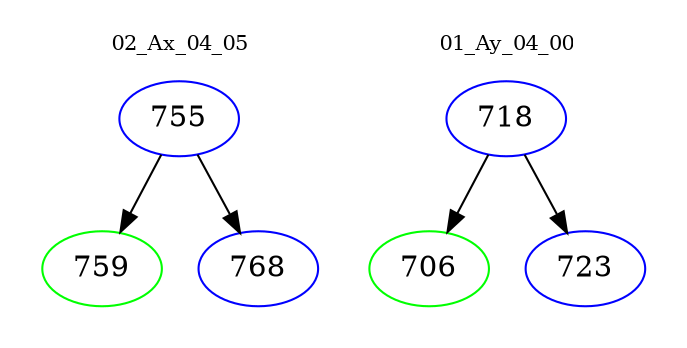 digraph{
subgraph cluster_0 {
color = white
label = "02_Ax_04_05";
fontsize=10;
T0_755 [label="755", color="blue"]
T0_755 -> T0_759 [color="black"]
T0_759 [label="759", color="green"]
T0_755 -> T0_768 [color="black"]
T0_768 [label="768", color="blue"]
}
subgraph cluster_1 {
color = white
label = "01_Ay_04_00";
fontsize=10;
T1_718 [label="718", color="blue"]
T1_718 -> T1_706 [color="black"]
T1_706 [label="706", color="green"]
T1_718 -> T1_723 [color="black"]
T1_723 [label="723", color="blue"]
}
}
